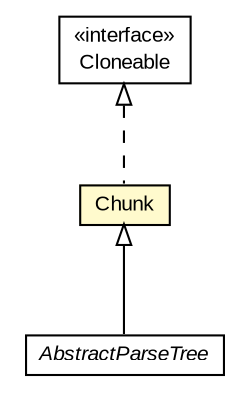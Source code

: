 #!/usr/local/bin/dot
#
# Class diagram 
# Generated by UMLGraph version R5_6-24-gf6e263 (http://www.umlgraph.org/)
#

digraph G {
	edge [fontname="arial",fontsize=10,labelfontname="arial",labelfontsize=10];
	node [fontname="arial",fontsize=10,shape=plaintext];
	nodesep=0.25;
	ranksep=0.5;
	// edu.arizona.biosemantics.semanticmarkup.ling.chunk.Chunk
	c42564 [label=<<table title="edu.arizona.biosemantics.semanticmarkup.ling.chunk.Chunk" border="0" cellborder="1" cellspacing="0" cellpadding="2" port="p" bgcolor="lemonChiffon" href="./Chunk.html">
		<tr><td><table border="0" cellspacing="0" cellpadding="1">
<tr><td align="center" balign="center"> Chunk </td></tr>
		</table></td></tr>
		</table>>, URL="./Chunk.html", fontname="arial", fontcolor="black", fontsize=10.0];
	// edu.arizona.biosemantics.semanticmarkup.ling.parse.AbstractParseTree
	c42620 [label=<<table title="edu.arizona.biosemantics.semanticmarkup.ling.parse.AbstractParseTree" border="0" cellborder="1" cellspacing="0" cellpadding="2" port="p" href="../parse/AbstractParseTree.html">
		<tr><td><table border="0" cellspacing="0" cellpadding="1">
<tr><td align="center" balign="center"><font face="arial italic"> AbstractParseTree </font></td></tr>
		</table></td></tr>
		</table>>, URL="../parse/AbstractParseTree.html", fontname="arial", fontcolor="black", fontsize=10.0];
	//edu.arizona.biosemantics.semanticmarkup.ling.chunk.Chunk implements java.lang.Cloneable
	c42861:p -> c42564:p [dir=back,arrowtail=empty,style=dashed];
	//edu.arizona.biosemantics.semanticmarkup.ling.parse.AbstractParseTree extends edu.arizona.biosemantics.semanticmarkup.ling.chunk.Chunk
	c42564:p -> c42620:p [dir=back,arrowtail=empty];
	// java.lang.Cloneable
	c42861 [label=<<table title="java.lang.Cloneable" border="0" cellborder="1" cellspacing="0" cellpadding="2" port="p" href="http://java.sun.com/j2se/1.4.2/docs/api/java/lang/Cloneable.html">
		<tr><td><table border="0" cellspacing="0" cellpadding="1">
<tr><td align="center" balign="center"> &#171;interface&#187; </td></tr>
<tr><td align="center" balign="center"> Cloneable </td></tr>
		</table></td></tr>
		</table>>, URL="http://java.sun.com/j2se/1.4.2/docs/api/java/lang/Cloneable.html", fontname="arial", fontcolor="black", fontsize=10.0];
}

